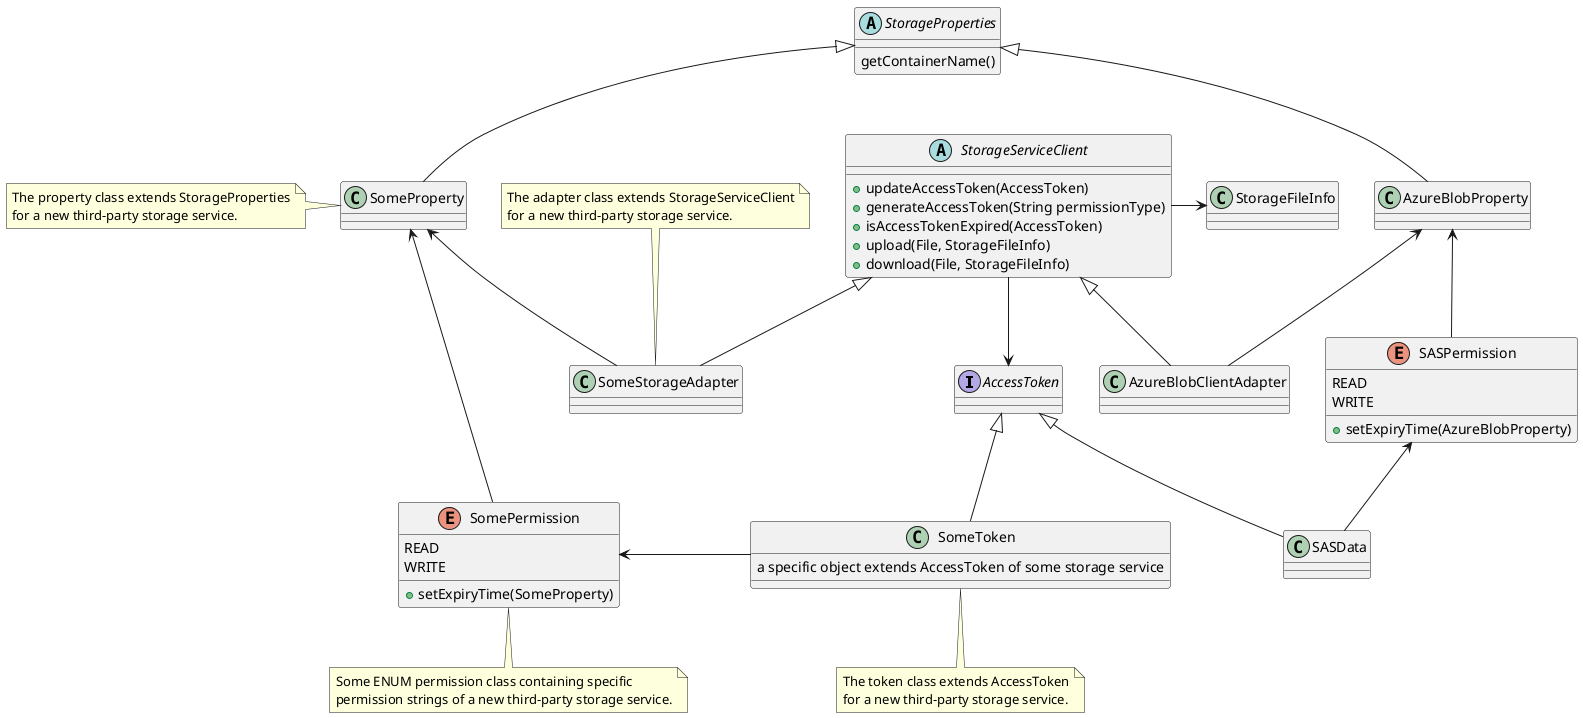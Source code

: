 @startuml

interface AccessToken
abstract class StorageProperties {
getContainerName()
}
abstract class StorageServiceClient {
+updateAccessToken(AccessToken)
+generateAccessToken(String permissionType)
+isAccessTokenExpired(AccessToken)
+upload(File, StorageFileInfo)
+download(File, StorageFileInfo)
}
class StorageFileInfo

class AzureBlobClientAdapter
class AzureBlobProperty
class SASData
enum SASPermission {
READ
WRITE
+setExpiryTime(AzureBlobProperty)
}

class SomeStorageAdapter
class SomeProperty
class SomeToken {
a specific object extends AccessToken of some storage service
}
enum SomePermission {
READ
WRITE
+setExpiryTime(SomeProperty)
}

note top of SomeStorageAdapter
  The adapter class extends StorageServiceClient
  for a new third-party storage service.
end note

note left of SomeProperty
  The property class extends StorageProperties
  for a new third-party storage service.
end note

note bottom of SomeToken
  The token class extends AccessToken
  for a new third-party storage service.
end note

note bottom of SomePermission
  Some ENUM permission class containing specific
  permission strings of a new third-party storage service.
end note

StorageServiceClient --> AccessToken
StorageServiceClient -> StorageFileInfo

StorageServiceClient <|-- AzureBlobClientAdapter
AccessToken <|-- SASData
SASPermission <-- SASData
AzureBlobProperty <-- SASPermission
AzureBlobProperty <-- AzureBlobClientAdapter
StorageProperties <|-- AzureBlobProperty

StorageServiceClient <|-- SomeStorageAdapter
AccessToken <|-- SomeToken
SomePermission <- SomeToken
SomeProperty <-- SomePermission
SomeProperty <-- SomeStorageAdapter
StorageProperties <|-- SomeProperty

@enduml